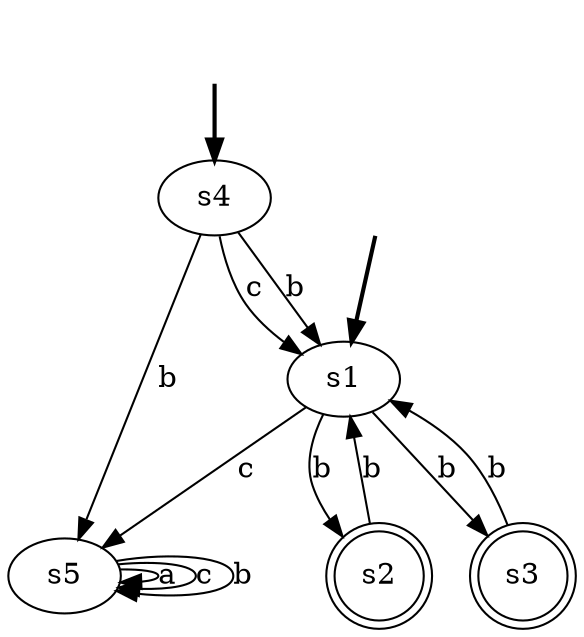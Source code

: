 digraph {
	fake0 [style=invisible]
	fake1 [style=invisible]
	s5
	s1 [root=true]
	s2 [shape=doublecircle]
	s4 [root=true]
	s3 [shape=doublecircle]
	fake1 -> s1 [style=bold]
	fake0 -> s4 [style=bold]
	s5 -> s5 [label=a]
	s5 -> s5 [label=c]
	s5 -> s5 [label=b]
	s1 -> s5 [label=c]
	s1 -> s2 [label=b]
	s1 -> s3 [label=b]
	s3 -> s1 [label=b]
	s4 -> s1 [label=c]
	s4 -> s5 [label=b]
	s4 -> s1 [label=b]
	s2 -> s1 [label=b]
}
